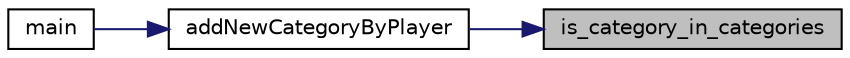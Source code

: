 digraph "is_category_in_categories"
{
 // LATEX_PDF_SIZE
  edge [fontname="Helvetica",fontsize="10",labelfontname="Helvetica",labelfontsize="10"];
  node [fontname="Helvetica",fontsize="10",shape=record];
  rankdir="RL";
  Node1 [label="is_category_in_categories",height=0.2,width=0.4,color="black", fillcolor="grey75", style="filled", fontcolor="black",tooltip="Ta funkcja sprawdza czy podana kategoria juz wystapila czy nie."];
  Node1 -> Node2 [dir="back",color="midnightblue",fontsize="10",style="solid",fontname="Helvetica"];
  Node2 [label="addNewCategoryByPlayer",height=0.2,width=0.4,color="black", fillcolor="white", style="filled",URL="$functions_8h.html#aba724560fd22e18d53c22e9b14233831",tooltip="Ta funkcja pozwala na dodanie nowej kategorii do quizu."];
  Node2 -> Node3 [dir="back",color="midnightblue",fontsize="10",style="solid",fontname="Helvetica"];
  Node3 [label="main",height=0.2,width=0.4,color="black", fillcolor="white", style="filled",URL="$main_8c.html#ae66f6b31b5ad750f1fe042a706a4e3d4",tooltip=" "];
}
